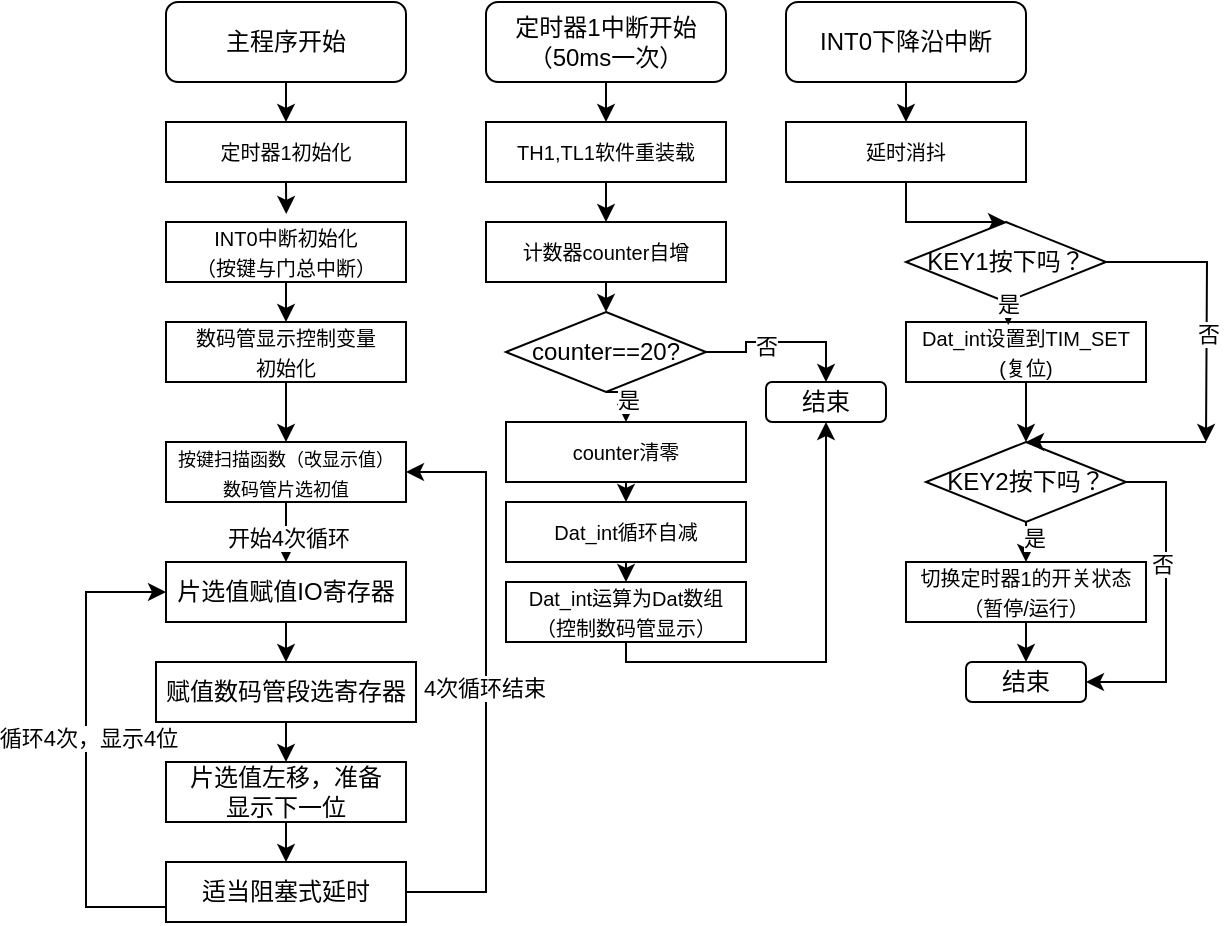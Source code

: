 <mxfile version="26.2.15">
  <diagram id="C5RBs43oDa-KdzZeNtuy" name="Page-1">
    <mxGraphModel dx="1043" dy="625" grid="1" gridSize="10" guides="1" tooltips="1" connect="1" arrows="1" fold="1" page="1" pageScale="1" pageWidth="827" pageHeight="1169" math="0" shadow="0">
      <root>
        <mxCell id="WIyWlLk6GJQsqaUBKTNV-0" />
        <mxCell id="WIyWlLk6GJQsqaUBKTNV-1" parent="WIyWlLk6GJQsqaUBKTNV-0" />
        <mxCell id="CmlGcjkPcIgELrgO4bC8-3" style="edgeStyle=orthogonalEdgeStyle;rounded=0;orthogonalLoop=1;jettySize=auto;html=1;exitX=0.5;exitY=1;exitDx=0;exitDy=0;entryX=0.5;entryY=0;entryDx=0;entryDy=0;" edge="1" parent="WIyWlLk6GJQsqaUBKTNV-1" source="WIyWlLk6GJQsqaUBKTNV-3" target="CmlGcjkPcIgELrgO4bC8-0">
          <mxGeometry relative="1" as="geometry" />
        </mxCell>
        <mxCell id="WIyWlLk6GJQsqaUBKTNV-3" value="主程序开始" style="rounded=1;whiteSpace=wrap;html=1;fontSize=12;glass=0;strokeWidth=1;shadow=0;" parent="WIyWlLk6GJQsqaUBKTNV-1" vertex="1">
          <mxGeometry x="160" y="40" width="120" height="40" as="geometry" />
        </mxCell>
        <mxCell id="2ltraiP_QTm35YtcfbR_-2" style="edgeStyle=orthogonalEdgeStyle;rounded=0;orthogonalLoop=1;jettySize=auto;html=1;exitX=0.5;exitY=1;exitDx=0;exitDy=0;entryX=0.5;entryY=0;entryDx=0;entryDy=0;" parent="WIyWlLk6GJQsqaUBKTNV-1" source="2ltraiP_QTm35YtcfbR_-0" edge="1">
          <mxGeometry relative="1" as="geometry">
            <mxPoint x="220" y="320" as="targetPoint" />
          </mxGeometry>
        </mxCell>
        <mxCell id="Mp8wmOKZBMDXcaJQwr02-14" value="开始4次循环" style="edgeLabel;html=1;align=center;verticalAlign=middle;resizable=0;points=[];" parent="2ltraiP_QTm35YtcfbR_-2" vertex="1" connectable="0">
          <mxGeometry x="0.181" y="1" relative="1" as="geometry">
            <mxPoint as="offset" />
          </mxGeometry>
        </mxCell>
        <mxCell id="2ltraiP_QTm35YtcfbR_-0" value="&lt;font style=&quot;font-size: 9px;&quot;&gt;按键扫描函数（改显示值）&lt;/font&gt;&lt;div&gt;&lt;font style=&quot;font-size: 9px;&quot;&gt;数码管片选初值&lt;/font&gt;&lt;/div&gt;" style="rounded=0;whiteSpace=wrap;html=1;" parent="WIyWlLk6GJQsqaUBKTNV-1" vertex="1">
          <mxGeometry x="160" y="260" width="120" height="30" as="geometry" />
        </mxCell>
        <mxCell id="Mp8wmOKZBMDXcaJQwr02-5" style="edgeStyle=orthogonalEdgeStyle;rounded=0;orthogonalLoop=1;jettySize=auto;html=1;exitX=0.5;exitY=1;exitDx=0;exitDy=0;entryX=0.5;entryY=0;entryDx=0;entryDy=0;" parent="WIyWlLk6GJQsqaUBKTNV-1" source="2ltraiP_QTm35YtcfbR_-5" target="Mp8wmOKZBMDXcaJQwr02-1" edge="1">
          <mxGeometry relative="1" as="geometry" />
        </mxCell>
        <mxCell id="2ltraiP_QTm35YtcfbR_-5" value="片选值赋值IO寄存器" style="rounded=0;whiteSpace=wrap;html=1;" parent="WIyWlLk6GJQsqaUBKTNV-1" vertex="1">
          <mxGeometry x="160" y="320" width="120" height="30" as="geometry" />
        </mxCell>
        <mxCell id="Mp8wmOKZBMDXcaJQwr02-6" style="edgeStyle=orthogonalEdgeStyle;rounded=0;orthogonalLoop=1;jettySize=auto;html=1;exitX=0.5;exitY=1;exitDx=0;exitDy=0;entryX=0.5;entryY=0;entryDx=0;entryDy=0;" parent="WIyWlLk6GJQsqaUBKTNV-1" source="Mp8wmOKZBMDXcaJQwr02-1" target="Mp8wmOKZBMDXcaJQwr02-2" edge="1">
          <mxGeometry relative="1" as="geometry" />
        </mxCell>
        <mxCell id="Mp8wmOKZBMDXcaJQwr02-1" value="赋值数码管段选寄存器" style="rounded=0;whiteSpace=wrap;html=1;" parent="WIyWlLk6GJQsqaUBKTNV-1" vertex="1">
          <mxGeometry x="155" y="370" width="130" height="30" as="geometry" />
        </mxCell>
        <mxCell id="Mp8wmOKZBMDXcaJQwr02-7" style="edgeStyle=orthogonalEdgeStyle;rounded=0;orthogonalLoop=1;jettySize=auto;html=1;exitX=0.5;exitY=1;exitDx=0;exitDy=0;entryX=0.5;entryY=0;entryDx=0;entryDy=0;" parent="WIyWlLk6GJQsqaUBKTNV-1" source="Mp8wmOKZBMDXcaJQwr02-2" target="Mp8wmOKZBMDXcaJQwr02-3" edge="1">
          <mxGeometry relative="1" as="geometry" />
        </mxCell>
        <mxCell id="Mp8wmOKZBMDXcaJQwr02-2" value="片选值左移，准备&lt;div&gt;显示下一位&lt;/div&gt;" style="rounded=0;whiteSpace=wrap;html=1;" parent="WIyWlLk6GJQsqaUBKTNV-1" vertex="1">
          <mxGeometry x="160" y="420" width="120" height="30" as="geometry" />
        </mxCell>
        <mxCell id="Mp8wmOKZBMDXcaJQwr02-9" style="edgeStyle=orthogonalEdgeStyle;rounded=0;orthogonalLoop=1;jettySize=auto;html=1;exitX=0;exitY=0.75;exitDx=0;exitDy=0;entryX=0;entryY=0.5;entryDx=0;entryDy=0;" parent="WIyWlLk6GJQsqaUBKTNV-1" source="Mp8wmOKZBMDXcaJQwr02-3" target="2ltraiP_QTm35YtcfbR_-5" edge="1">
          <mxGeometry relative="1" as="geometry">
            <Array as="points">
              <mxPoint x="120" y="492" />
              <mxPoint x="120" y="335" />
            </Array>
          </mxGeometry>
        </mxCell>
        <mxCell id="Mp8wmOKZBMDXcaJQwr02-10" value="循环4次，显示4位" style="edgeLabel;html=1;align=center;verticalAlign=middle;resizable=0;points=[];" parent="Mp8wmOKZBMDXcaJQwr02-9" vertex="1" connectable="0">
          <mxGeometry x="0.052" y="-1" relative="1" as="geometry">
            <mxPoint as="offset" />
          </mxGeometry>
        </mxCell>
        <mxCell id="Mp8wmOKZBMDXcaJQwr02-11" style="edgeStyle=orthogonalEdgeStyle;rounded=0;orthogonalLoop=1;jettySize=auto;html=1;exitX=1;exitY=0.5;exitDx=0;exitDy=0;entryX=1;entryY=0.5;entryDx=0;entryDy=0;" parent="WIyWlLk6GJQsqaUBKTNV-1" source="Mp8wmOKZBMDXcaJQwr02-3" target="2ltraiP_QTm35YtcfbR_-0" edge="1">
          <mxGeometry relative="1" as="geometry">
            <Array as="points">
              <mxPoint x="320" y="485" />
              <mxPoint x="320" y="275" />
            </Array>
          </mxGeometry>
        </mxCell>
        <mxCell id="Mp8wmOKZBMDXcaJQwr02-12" value="4次循环结束" style="edgeLabel;html=1;align=center;verticalAlign=middle;resizable=0;points=[];" parent="Mp8wmOKZBMDXcaJQwr02-11" vertex="1" connectable="0">
          <mxGeometry x="-0.02" y="1" relative="1" as="geometry">
            <mxPoint as="offset" />
          </mxGeometry>
        </mxCell>
        <mxCell id="Mp8wmOKZBMDXcaJQwr02-3" value="适当阻塞式延时" style="rounded=0;whiteSpace=wrap;html=1;" parent="WIyWlLk6GJQsqaUBKTNV-1" vertex="1">
          <mxGeometry x="160" y="470" width="120" height="30" as="geometry" />
        </mxCell>
        <mxCell id="CmlGcjkPcIgELrgO4bC8-0" value="&lt;font size=&quot;1&quot;&gt;定时器1初始化&lt;/font&gt;" style="rounded=0;whiteSpace=wrap;html=1;" vertex="1" parent="WIyWlLk6GJQsqaUBKTNV-1">
          <mxGeometry x="160" y="100" width="120" height="30" as="geometry" />
        </mxCell>
        <mxCell id="CmlGcjkPcIgELrgO4bC8-5" style="edgeStyle=orthogonalEdgeStyle;rounded=0;orthogonalLoop=1;jettySize=auto;html=1;exitX=0.5;exitY=1;exitDx=0;exitDy=0;entryX=0.5;entryY=0;entryDx=0;entryDy=0;" edge="1" parent="WIyWlLk6GJQsqaUBKTNV-1" source="CmlGcjkPcIgELrgO4bC8-1" target="CmlGcjkPcIgELrgO4bC8-2">
          <mxGeometry relative="1" as="geometry" />
        </mxCell>
        <mxCell id="CmlGcjkPcIgELrgO4bC8-1" value="&lt;font size=&quot;1&quot;&gt;INT0中断初始化&lt;/font&gt;&lt;div&gt;&lt;font size=&quot;1&quot;&gt;（按键与门总中断）&lt;/font&gt;&lt;/div&gt;" style="rounded=0;whiteSpace=wrap;html=1;" vertex="1" parent="WIyWlLk6GJQsqaUBKTNV-1">
          <mxGeometry x="160" y="150" width="120" height="30" as="geometry" />
        </mxCell>
        <mxCell id="CmlGcjkPcIgELrgO4bC8-14" style="edgeStyle=orthogonalEdgeStyle;rounded=0;orthogonalLoop=1;jettySize=auto;html=1;exitX=0.5;exitY=1;exitDx=0;exitDy=0;entryX=0.5;entryY=0;entryDx=0;entryDy=0;" edge="1" parent="WIyWlLk6GJQsqaUBKTNV-1" source="CmlGcjkPcIgELrgO4bC8-2" target="2ltraiP_QTm35YtcfbR_-0">
          <mxGeometry relative="1" as="geometry" />
        </mxCell>
        <mxCell id="CmlGcjkPcIgELrgO4bC8-2" value="&lt;font size=&quot;1&quot;&gt;数码管显示控制变量&lt;/font&gt;&lt;div&gt;&lt;font size=&quot;1&quot;&gt;初始化&lt;/font&gt;&lt;/div&gt;" style="rounded=0;whiteSpace=wrap;html=1;" vertex="1" parent="WIyWlLk6GJQsqaUBKTNV-1">
          <mxGeometry x="160" y="200" width="120" height="30" as="geometry" />
        </mxCell>
        <mxCell id="CmlGcjkPcIgELrgO4bC8-4" style="edgeStyle=orthogonalEdgeStyle;rounded=0;orthogonalLoop=1;jettySize=auto;html=1;exitX=0.5;exitY=1;exitDx=0;exitDy=0;entryX=0.501;entryY=-0.134;entryDx=0;entryDy=0;entryPerimeter=0;" edge="1" parent="WIyWlLk6GJQsqaUBKTNV-1" source="CmlGcjkPcIgELrgO4bC8-0" target="CmlGcjkPcIgELrgO4bC8-1">
          <mxGeometry relative="1" as="geometry" />
        </mxCell>
        <mxCell id="CmlGcjkPcIgELrgO4bC8-21" style="edgeStyle=orthogonalEdgeStyle;rounded=0;orthogonalLoop=1;jettySize=auto;html=1;exitX=0.5;exitY=1;exitDx=0;exitDy=0;entryX=0.5;entryY=0;entryDx=0;entryDy=0;" edge="1" parent="WIyWlLk6GJQsqaUBKTNV-1" source="CmlGcjkPcIgELrgO4bC8-15" target="CmlGcjkPcIgELrgO4bC8-18">
          <mxGeometry relative="1" as="geometry" />
        </mxCell>
        <mxCell id="CmlGcjkPcIgELrgO4bC8-15" value="定时器1中断开始&lt;div&gt;（50ms一次）&lt;/div&gt;" style="rounded=1;whiteSpace=wrap;html=1;fontSize=12;glass=0;strokeWidth=1;shadow=0;" vertex="1" parent="WIyWlLk6GJQsqaUBKTNV-1">
          <mxGeometry x="320" y="40" width="120" height="40" as="geometry" />
        </mxCell>
        <mxCell id="CmlGcjkPcIgELrgO4bC8-23" style="edgeStyle=orthogonalEdgeStyle;rounded=0;orthogonalLoop=1;jettySize=auto;html=1;exitX=0.5;exitY=1;exitDx=0;exitDy=0;entryX=0.5;entryY=0;entryDx=0;entryDy=0;" edge="1" parent="WIyWlLk6GJQsqaUBKTNV-1" source="CmlGcjkPcIgELrgO4bC8-17" target="CmlGcjkPcIgELrgO4bC8-19">
          <mxGeometry relative="1" as="geometry">
            <mxPoint x="380.19" y="190" as="targetPoint" />
          </mxGeometry>
        </mxCell>
        <mxCell id="CmlGcjkPcIgELrgO4bC8-17" value="&lt;font size=&quot;1&quot;&gt;计数器counter自增&lt;/font&gt;" style="rounded=0;whiteSpace=wrap;html=1;" vertex="1" parent="WIyWlLk6GJQsqaUBKTNV-1">
          <mxGeometry x="320" y="150" width="120" height="30" as="geometry" />
        </mxCell>
        <mxCell id="CmlGcjkPcIgELrgO4bC8-22" style="edgeStyle=orthogonalEdgeStyle;rounded=0;orthogonalLoop=1;jettySize=auto;html=1;exitX=0.5;exitY=1;exitDx=0;exitDy=0;entryX=0.5;entryY=0;entryDx=0;entryDy=0;" edge="1" parent="WIyWlLk6GJQsqaUBKTNV-1" source="CmlGcjkPcIgELrgO4bC8-18" target="CmlGcjkPcIgELrgO4bC8-17">
          <mxGeometry relative="1" as="geometry" />
        </mxCell>
        <mxCell id="CmlGcjkPcIgELrgO4bC8-18" value="&lt;font size=&quot;1&quot;&gt;TH1,TL1软件重装载&lt;/font&gt;" style="rounded=0;whiteSpace=wrap;html=1;" vertex="1" parent="WIyWlLk6GJQsqaUBKTNV-1">
          <mxGeometry x="320" y="100" width="120" height="30" as="geometry" />
        </mxCell>
        <mxCell id="CmlGcjkPcIgELrgO4bC8-25" style="edgeStyle=orthogonalEdgeStyle;rounded=0;orthogonalLoop=1;jettySize=auto;html=1;exitX=0.5;exitY=1;exitDx=0;exitDy=0;entryX=0.5;entryY=0;entryDx=0;entryDy=0;" edge="1" parent="WIyWlLk6GJQsqaUBKTNV-1" source="CmlGcjkPcIgELrgO4bC8-19" target="CmlGcjkPcIgELrgO4bC8-24">
          <mxGeometry relative="1" as="geometry" />
        </mxCell>
        <mxCell id="CmlGcjkPcIgELrgO4bC8-26" value="是" style="edgeLabel;html=1;align=center;verticalAlign=middle;resizable=0;points=[];" vertex="1" connectable="0" parent="CmlGcjkPcIgELrgO4bC8-25">
          <mxGeometry x="0.091" y="1" relative="1" as="geometry">
            <mxPoint as="offset" />
          </mxGeometry>
        </mxCell>
        <mxCell id="CmlGcjkPcIgELrgO4bC8-28" style="edgeStyle=orthogonalEdgeStyle;rounded=0;orthogonalLoop=1;jettySize=auto;html=1;exitX=1;exitY=0.5;exitDx=0;exitDy=0;entryX=0.5;entryY=0;entryDx=0;entryDy=0;" edge="1" parent="WIyWlLk6GJQsqaUBKTNV-1" source="CmlGcjkPcIgELrgO4bC8-19" target="CmlGcjkPcIgELrgO4bC8-29">
          <mxGeometry relative="1" as="geometry">
            <mxPoint x="480" y="214.905" as="targetPoint" />
          </mxGeometry>
        </mxCell>
        <mxCell id="CmlGcjkPcIgELrgO4bC8-30" value="否" style="edgeLabel;html=1;align=center;verticalAlign=middle;resizable=0;points=[];" vertex="1" connectable="0" parent="CmlGcjkPcIgELrgO4bC8-28">
          <mxGeometry x="-0.172" y="-2" relative="1" as="geometry">
            <mxPoint as="offset" />
          </mxGeometry>
        </mxCell>
        <mxCell id="CmlGcjkPcIgELrgO4bC8-19" value="counter==20?" style="rhombus;whiteSpace=wrap;html=1;" vertex="1" parent="WIyWlLk6GJQsqaUBKTNV-1">
          <mxGeometry x="330" y="195" width="100" height="40" as="geometry" />
        </mxCell>
        <mxCell id="CmlGcjkPcIgELrgO4bC8-32" style="edgeStyle=orthogonalEdgeStyle;rounded=0;orthogonalLoop=1;jettySize=auto;html=1;exitX=0.5;exitY=1;exitDx=0;exitDy=0;entryX=0.5;entryY=0;entryDx=0;entryDy=0;" edge="1" parent="WIyWlLk6GJQsqaUBKTNV-1" source="CmlGcjkPcIgELrgO4bC8-24" target="CmlGcjkPcIgELrgO4bC8-27">
          <mxGeometry relative="1" as="geometry" />
        </mxCell>
        <mxCell id="CmlGcjkPcIgELrgO4bC8-24" value="&lt;font size=&quot;1&quot;&gt;counter清零&lt;/font&gt;" style="rounded=0;whiteSpace=wrap;html=1;" vertex="1" parent="WIyWlLk6GJQsqaUBKTNV-1">
          <mxGeometry x="330" y="250" width="120" height="30" as="geometry" />
        </mxCell>
        <mxCell id="CmlGcjkPcIgELrgO4bC8-33" style="edgeStyle=orthogonalEdgeStyle;rounded=0;orthogonalLoop=1;jettySize=auto;html=1;exitX=0.5;exitY=1;exitDx=0;exitDy=0;entryX=0.5;entryY=0;entryDx=0;entryDy=0;" edge="1" parent="WIyWlLk6GJQsqaUBKTNV-1" source="CmlGcjkPcIgELrgO4bC8-27" target="CmlGcjkPcIgELrgO4bC8-31">
          <mxGeometry relative="1" as="geometry" />
        </mxCell>
        <mxCell id="CmlGcjkPcIgELrgO4bC8-27" value="&lt;font size=&quot;1&quot;&gt;Dat_int循环自减&lt;/font&gt;" style="rounded=0;whiteSpace=wrap;html=1;" vertex="1" parent="WIyWlLk6GJQsqaUBKTNV-1">
          <mxGeometry x="330" y="290" width="120" height="30" as="geometry" />
        </mxCell>
        <mxCell id="CmlGcjkPcIgELrgO4bC8-29" value="结束" style="rounded=1;whiteSpace=wrap;html=1;fontSize=12;glass=0;strokeWidth=1;shadow=0;" vertex="1" parent="WIyWlLk6GJQsqaUBKTNV-1">
          <mxGeometry x="460" y="230" width="60" height="20" as="geometry" />
        </mxCell>
        <mxCell id="CmlGcjkPcIgELrgO4bC8-34" style="edgeStyle=orthogonalEdgeStyle;rounded=0;orthogonalLoop=1;jettySize=auto;html=1;exitX=0.5;exitY=1;exitDx=0;exitDy=0;entryX=0.5;entryY=1;entryDx=0;entryDy=0;" edge="1" parent="WIyWlLk6GJQsqaUBKTNV-1" source="CmlGcjkPcIgELrgO4bC8-31" target="CmlGcjkPcIgELrgO4bC8-29">
          <mxGeometry relative="1" as="geometry">
            <Array as="points">
              <mxPoint x="390" y="370" />
              <mxPoint x="490" y="370" />
            </Array>
          </mxGeometry>
        </mxCell>
        <mxCell id="CmlGcjkPcIgELrgO4bC8-31" value="&lt;font size=&quot;1&quot;&gt;Dat_int运算为Dat数组&lt;/font&gt;&lt;div&gt;&lt;font size=&quot;1&quot;&gt;（控制数码管显示）&lt;/font&gt;&lt;/div&gt;" style="rounded=0;whiteSpace=wrap;html=1;" vertex="1" parent="WIyWlLk6GJQsqaUBKTNV-1">
          <mxGeometry x="330" y="330" width="120" height="30" as="geometry" />
        </mxCell>
        <mxCell id="CmlGcjkPcIgELrgO4bC8-43" style="edgeStyle=orthogonalEdgeStyle;rounded=0;orthogonalLoop=1;jettySize=auto;html=1;exitX=0.5;exitY=1;exitDx=0;exitDy=0;entryX=0.5;entryY=0;entryDx=0;entryDy=0;" edge="1" parent="WIyWlLk6GJQsqaUBKTNV-1" source="CmlGcjkPcIgELrgO4bC8-35" target="CmlGcjkPcIgELrgO4bC8-37">
          <mxGeometry relative="1" as="geometry" />
        </mxCell>
        <mxCell id="CmlGcjkPcIgELrgO4bC8-35" value="INT0下降沿中断" style="rounded=1;whiteSpace=wrap;html=1;fontSize=12;glass=0;strokeWidth=1;shadow=0;" vertex="1" parent="WIyWlLk6GJQsqaUBKTNV-1">
          <mxGeometry x="470" y="40" width="120" height="40" as="geometry" />
        </mxCell>
        <mxCell id="CmlGcjkPcIgELrgO4bC8-42" style="edgeStyle=orthogonalEdgeStyle;rounded=0;orthogonalLoop=1;jettySize=auto;html=1;exitX=0.5;exitY=1;exitDx=0;exitDy=0;entryX=0.5;entryY=0;entryDx=0;entryDy=0;" edge="1" parent="WIyWlLk6GJQsqaUBKTNV-1" source="CmlGcjkPcIgELrgO4bC8-37" target="CmlGcjkPcIgELrgO4bC8-39">
          <mxGeometry relative="1" as="geometry" />
        </mxCell>
        <mxCell id="CmlGcjkPcIgELrgO4bC8-37" value="&lt;font size=&quot;1&quot;&gt;延时消抖&lt;/font&gt;" style="rounded=0;whiteSpace=wrap;html=1;" vertex="1" parent="WIyWlLk6GJQsqaUBKTNV-1">
          <mxGeometry x="470" y="100" width="120" height="30" as="geometry" />
        </mxCell>
        <mxCell id="CmlGcjkPcIgELrgO4bC8-47" style="edgeStyle=orthogonalEdgeStyle;rounded=0;orthogonalLoop=1;jettySize=auto;html=1;exitX=1;exitY=0.5;exitDx=0;exitDy=0;" edge="1" parent="WIyWlLk6GJQsqaUBKTNV-1" source="CmlGcjkPcIgELrgO4bC8-39">
          <mxGeometry relative="1" as="geometry">
            <mxPoint x="680" y="260" as="targetPoint" />
          </mxGeometry>
        </mxCell>
        <mxCell id="CmlGcjkPcIgELrgO4bC8-51" value="否" style="edgeLabel;html=1;align=center;verticalAlign=middle;resizable=0;points=[];" vertex="1" connectable="0" parent="CmlGcjkPcIgELrgO4bC8-47">
          <mxGeometry x="0.226" relative="1" as="geometry">
            <mxPoint as="offset" />
          </mxGeometry>
        </mxCell>
        <mxCell id="CmlGcjkPcIgELrgO4bC8-39" value="KEY1按下吗？" style="rhombus;whiteSpace=wrap;html=1;" vertex="1" parent="WIyWlLk6GJQsqaUBKTNV-1">
          <mxGeometry x="530" y="150" width="100" height="40" as="geometry" />
        </mxCell>
        <mxCell id="CmlGcjkPcIgELrgO4bC8-49" style="edgeStyle=orthogonalEdgeStyle;rounded=0;orthogonalLoop=1;jettySize=auto;html=1;exitX=0.5;exitY=1;exitDx=0;exitDy=0;entryX=0.5;entryY=0;entryDx=0;entryDy=0;" edge="1" parent="WIyWlLk6GJQsqaUBKTNV-1" source="CmlGcjkPcIgELrgO4bC8-44" target="CmlGcjkPcIgELrgO4bC8-48">
          <mxGeometry relative="1" as="geometry" />
        </mxCell>
        <mxCell id="CmlGcjkPcIgELrgO4bC8-44" value="&lt;font size=&quot;1&quot;&gt;Dat_int设置到TIM_SET&lt;/font&gt;&lt;div&gt;&lt;font size=&quot;1&quot;&gt;(复位)&lt;/font&gt;&lt;/div&gt;" style="rounded=0;whiteSpace=wrap;html=1;" vertex="1" parent="WIyWlLk6GJQsqaUBKTNV-1">
          <mxGeometry x="530" y="200" width="120" height="30" as="geometry" />
        </mxCell>
        <mxCell id="CmlGcjkPcIgELrgO4bC8-45" style="edgeStyle=orthogonalEdgeStyle;rounded=0;orthogonalLoop=1;jettySize=auto;html=1;exitX=0.5;exitY=1;exitDx=0;exitDy=0;entryX=0.426;entryY=0.052;entryDx=0;entryDy=0;entryPerimeter=0;" edge="1" parent="WIyWlLk6GJQsqaUBKTNV-1" source="CmlGcjkPcIgELrgO4bC8-39" target="CmlGcjkPcIgELrgO4bC8-44">
          <mxGeometry relative="1" as="geometry" />
        </mxCell>
        <mxCell id="CmlGcjkPcIgELrgO4bC8-46" value="是" style="edgeLabel;html=1;align=center;verticalAlign=middle;resizable=0;points=[];" vertex="1" connectable="0" parent="CmlGcjkPcIgELrgO4bC8-45">
          <mxGeometry x="-0.792" relative="1" as="geometry">
            <mxPoint as="offset" />
          </mxGeometry>
        </mxCell>
        <mxCell id="CmlGcjkPcIgELrgO4bC8-54" style="edgeStyle=orthogonalEdgeStyle;rounded=0;orthogonalLoop=1;jettySize=auto;html=1;exitX=0.5;exitY=1;exitDx=0;exitDy=0;entryX=0.5;entryY=0;entryDx=0;entryDy=0;" edge="1" parent="WIyWlLk6GJQsqaUBKTNV-1" source="CmlGcjkPcIgELrgO4bC8-48" target="CmlGcjkPcIgELrgO4bC8-53">
          <mxGeometry relative="1" as="geometry" />
        </mxCell>
        <mxCell id="CmlGcjkPcIgELrgO4bC8-55" value="是" style="edgeLabel;html=1;align=center;verticalAlign=middle;resizable=0;points=[];" vertex="1" connectable="0" parent="CmlGcjkPcIgELrgO4bC8-54">
          <mxGeometry x="-0.263" y="4" relative="1" as="geometry">
            <mxPoint as="offset" />
          </mxGeometry>
        </mxCell>
        <mxCell id="CmlGcjkPcIgELrgO4bC8-56" style="edgeStyle=orthogonalEdgeStyle;rounded=0;orthogonalLoop=1;jettySize=auto;html=1;exitX=1;exitY=0.5;exitDx=0;exitDy=0;entryX=1;entryY=0.5;entryDx=0;entryDy=0;" edge="1" parent="WIyWlLk6GJQsqaUBKTNV-1" source="CmlGcjkPcIgELrgO4bC8-48" target="CmlGcjkPcIgELrgO4bC8-57">
          <mxGeometry relative="1" as="geometry">
            <mxPoint x="680" y="380" as="targetPoint" />
          </mxGeometry>
        </mxCell>
        <mxCell id="CmlGcjkPcIgELrgO4bC8-59" value="否" style="edgeLabel;html=1;align=center;verticalAlign=middle;resizable=0;points=[];" vertex="1" connectable="0" parent="CmlGcjkPcIgELrgO4bC8-56">
          <mxGeometry x="-0.237" y="-2" relative="1" as="geometry">
            <mxPoint as="offset" />
          </mxGeometry>
        </mxCell>
        <mxCell id="CmlGcjkPcIgELrgO4bC8-48" value="KEY2按下吗？" style="rhombus;whiteSpace=wrap;html=1;" vertex="1" parent="WIyWlLk6GJQsqaUBKTNV-1">
          <mxGeometry x="540" y="260" width="100" height="40" as="geometry" />
        </mxCell>
        <mxCell id="CmlGcjkPcIgELrgO4bC8-50" value="" style="endArrow=classic;html=1;rounded=0;" edge="1" parent="WIyWlLk6GJQsqaUBKTNV-1">
          <mxGeometry width="50" height="50" relative="1" as="geometry">
            <mxPoint x="680" y="260" as="sourcePoint" />
            <mxPoint x="590" y="260" as="targetPoint" />
          </mxGeometry>
        </mxCell>
        <mxCell id="CmlGcjkPcIgELrgO4bC8-58" style="edgeStyle=orthogonalEdgeStyle;rounded=0;orthogonalLoop=1;jettySize=auto;html=1;exitX=0.5;exitY=1;exitDx=0;exitDy=0;entryX=0.5;entryY=0;entryDx=0;entryDy=0;" edge="1" parent="WIyWlLk6GJQsqaUBKTNV-1" source="CmlGcjkPcIgELrgO4bC8-53" target="CmlGcjkPcIgELrgO4bC8-57">
          <mxGeometry relative="1" as="geometry" />
        </mxCell>
        <mxCell id="CmlGcjkPcIgELrgO4bC8-53" value="&lt;font size=&quot;1&quot;&gt;切换定时器1的开关状态&lt;/font&gt;&lt;div&gt;&lt;font size=&quot;1&quot;&gt;（暂停/运行）&lt;/font&gt;&lt;/div&gt;" style="rounded=0;whiteSpace=wrap;html=1;" vertex="1" parent="WIyWlLk6GJQsqaUBKTNV-1">
          <mxGeometry x="530" y="320" width="120" height="30" as="geometry" />
        </mxCell>
        <mxCell id="CmlGcjkPcIgELrgO4bC8-57" value="结束" style="rounded=1;whiteSpace=wrap;html=1;fontSize=12;glass=0;strokeWidth=1;shadow=0;" vertex="1" parent="WIyWlLk6GJQsqaUBKTNV-1">
          <mxGeometry x="560" y="370" width="60" height="20" as="geometry" />
        </mxCell>
      </root>
    </mxGraphModel>
  </diagram>
</mxfile>
